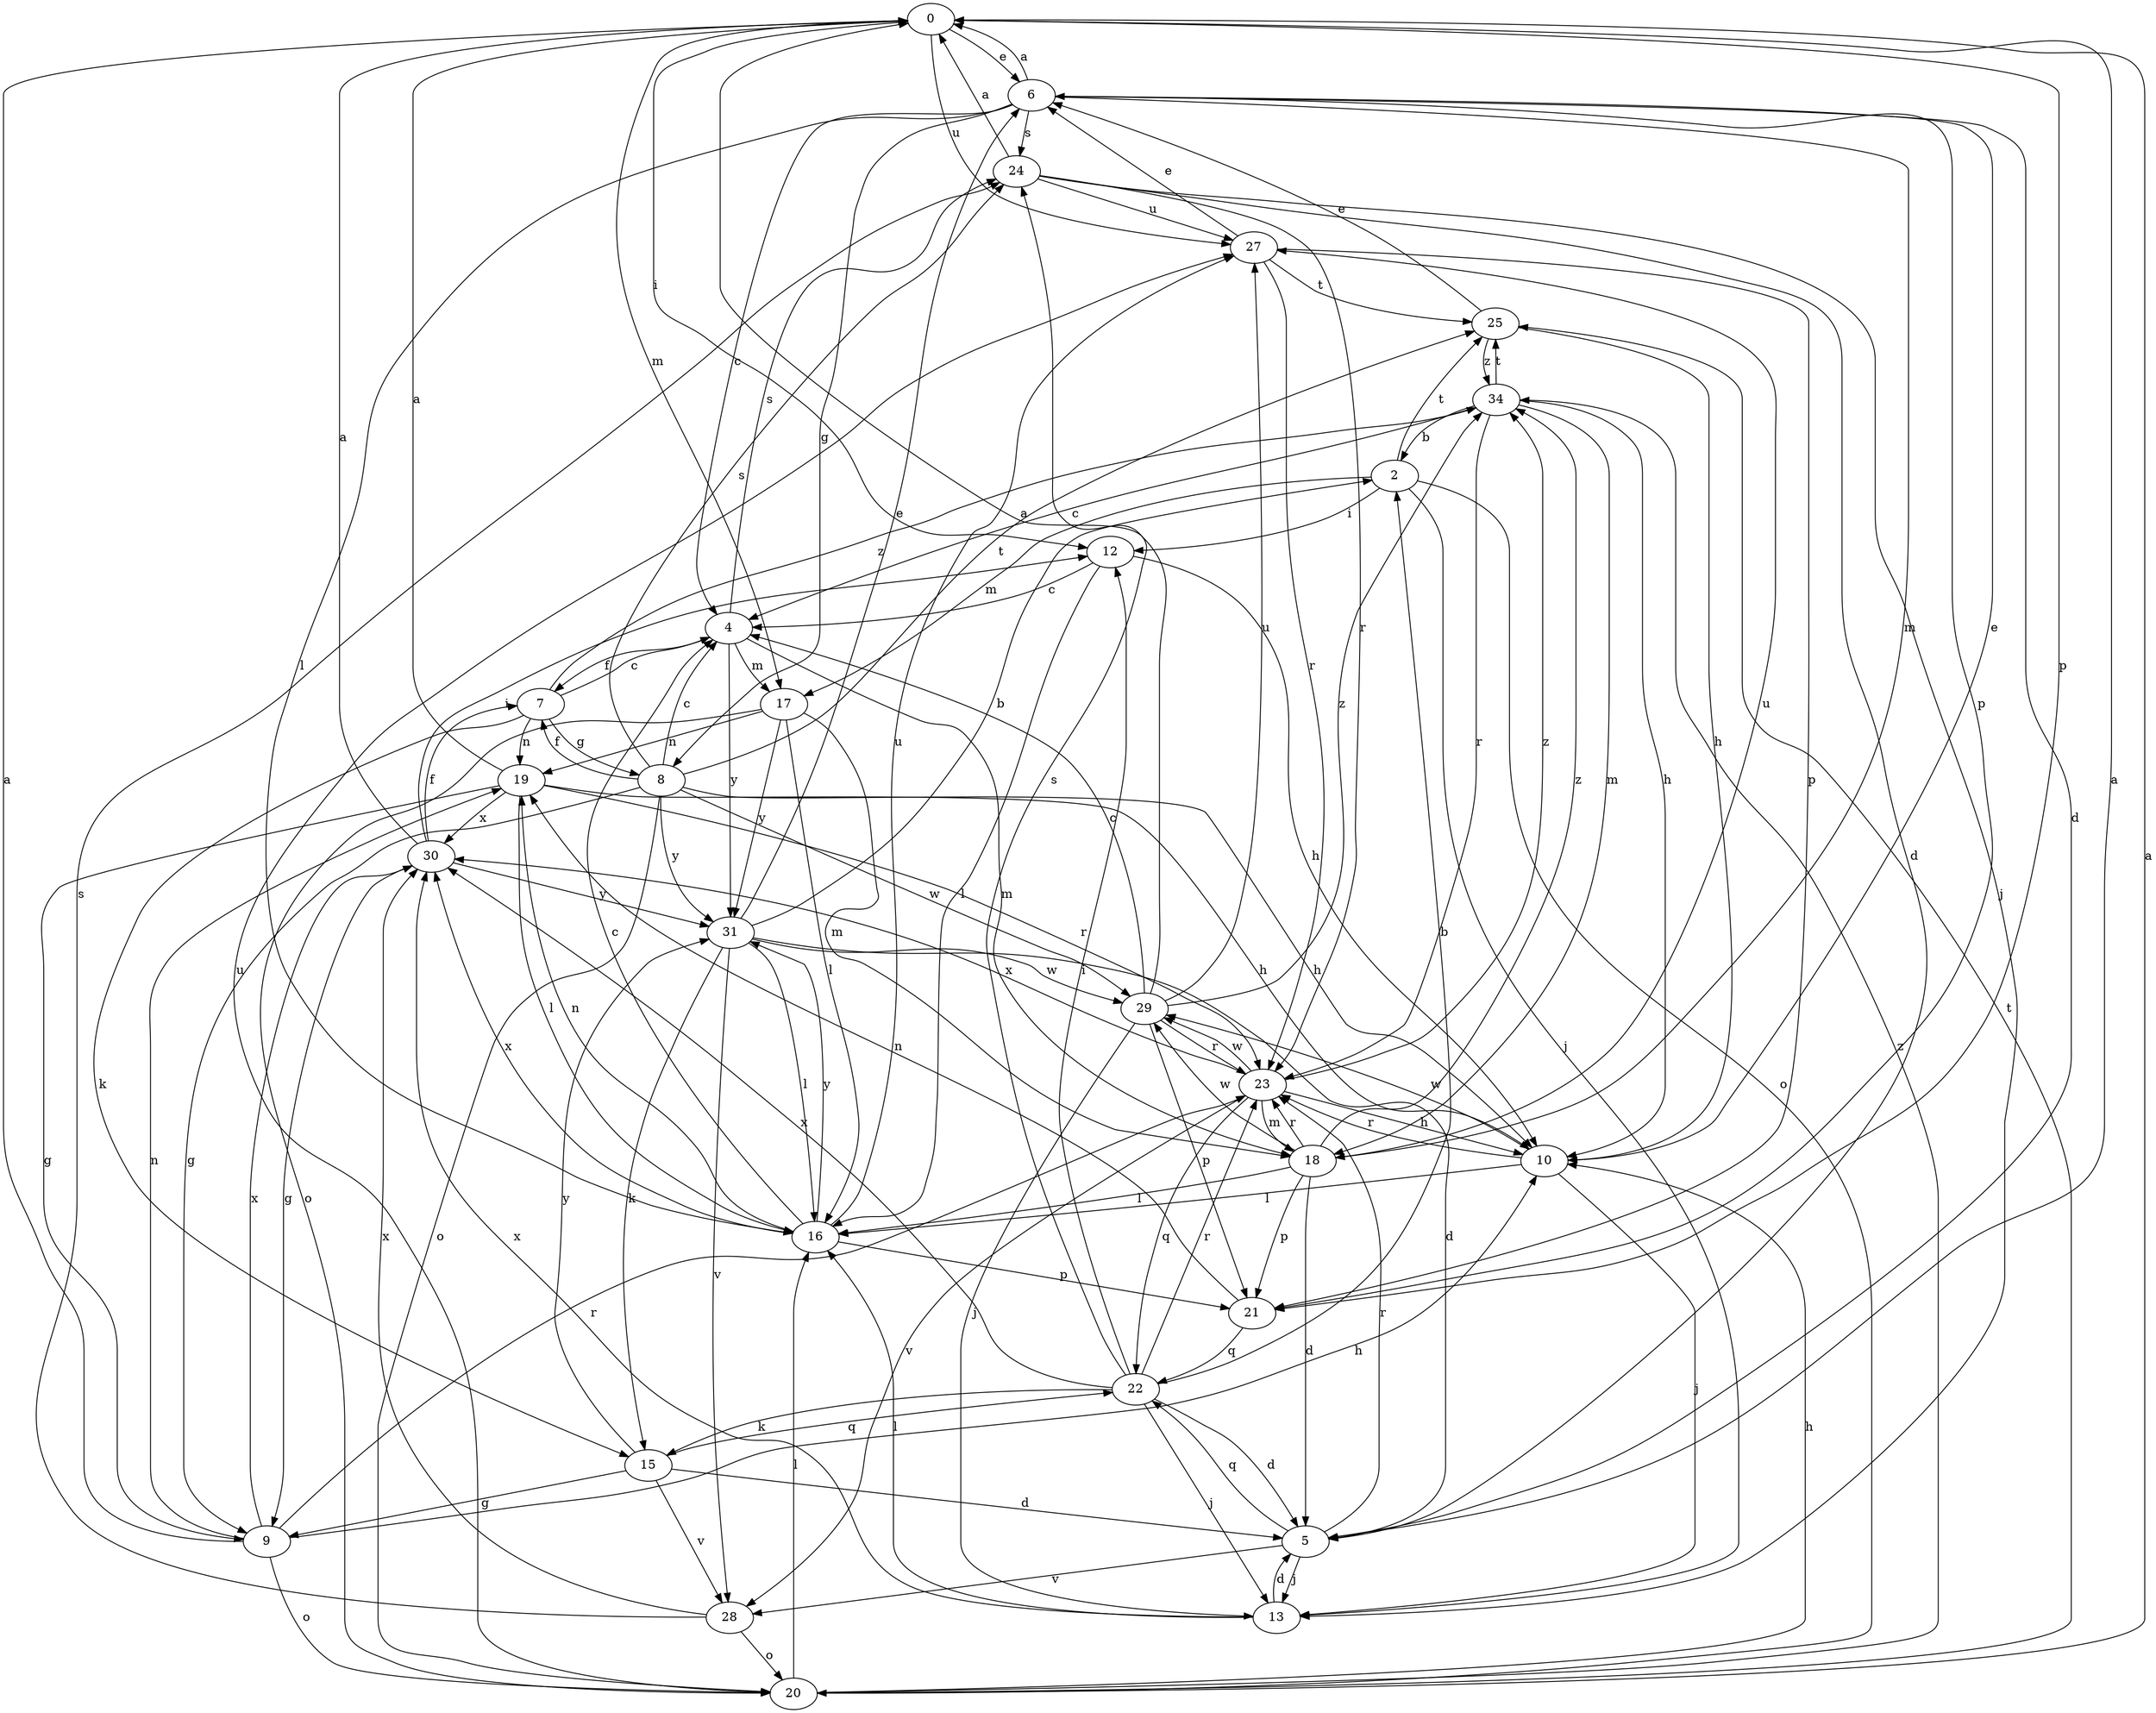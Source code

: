strict digraph  {
0;
2;
4;
5;
6;
7;
8;
9;
10;
12;
13;
15;
16;
17;
18;
19;
20;
21;
22;
23;
24;
25;
27;
28;
29;
30;
31;
34;
0 -> 6  [label=e];
0 -> 12  [label=i];
0 -> 17  [label=m];
0 -> 21  [label=p];
0 -> 27  [label=u];
2 -> 12  [label=i];
2 -> 13  [label=j];
2 -> 17  [label=m];
2 -> 20  [label=o];
2 -> 25  [label=t];
4 -> 7  [label=f];
4 -> 17  [label=m];
4 -> 18  [label=m];
4 -> 24  [label=s];
4 -> 31  [label=y];
5 -> 0  [label=a];
5 -> 13  [label=j];
5 -> 22  [label=q];
5 -> 23  [label=r];
5 -> 28  [label=v];
6 -> 0  [label=a];
6 -> 4  [label=c];
6 -> 5  [label=d];
6 -> 8  [label=g];
6 -> 16  [label=l];
6 -> 18  [label=m];
6 -> 21  [label=p];
6 -> 24  [label=s];
7 -> 4  [label=c];
7 -> 8  [label=g];
7 -> 15  [label=k];
7 -> 19  [label=n];
7 -> 34  [label=z];
8 -> 4  [label=c];
8 -> 7  [label=f];
8 -> 9  [label=g];
8 -> 10  [label=h];
8 -> 20  [label=o];
8 -> 24  [label=s];
8 -> 25  [label=t];
8 -> 29  [label=w];
8 -> 31  [label=y];
9 -> 0  [label=a];
9 -> 10  [label=h];
9 -> 19  [label=n];
9 -> 20  [label=o];
9 -> 23  [label=r];
9 -> 30  [label=x];
10 -> 6  [label=e];
10 -> 13  [label=j];
10 -> 16  [label=l];
10 -> 23  [label=r];
10 -> 29  [label=w];
12 -> 4  [label=c];
12 -> 10  [label=h];
12 -> 16  [label=l];
13 -> 5  [label=d];
13 -> 16  [label=l];
13 -> 30  [label=x];
15 -> 5  [label=d];
15 -> 9  [label=g];
15 -> 22  [label=q];
15 -> 28  [label=v];
15 -> 31  [label=y];
16 -> 4  [label=c];
16 -> 19  [label=n];
16 -> 21  [label=p];
16 -> 27  [label=u];
16 -> 30  [label=x];
16 -> 31  [label=y];
17 -> 16  [label=l];
17 -> 18  [label=m];
17 -> 19  [label=n];
17 -> 20  [label=o];
17 -> 31  [label=y];
18 -> 5  [label=d];
18 -> 16  [label=l];
18 -> 21  [label=p];
18 -> 23  [label=r];
18 -> 27  [label=u];
18 -> 29  [label=w];
18 -> 34  [label=z];
19 -> 0  [label=a];
19 -> 9  [label=g];
19 -> 10  [label=h];
19 -> 16  [label=l];
19 -> 23  [label=r];
19 -> 30  [label=x];
20 -> 0  [label=a];
20 -> 10  [label=h];
20 -> 16  [label=l];
20 -> 25  [label=t];
20 -> 27  [label=u];
20 -> 34  [label=z];
21 -> 19  [label=n];
21 -> 22  [label=q];
22 -> 2  [label=b];
22 -> 5  [label=d];
22 -> 12  [label=i];
22 -> 13  [label=j];
22 -> 15  [label=k];
22 -> 23  [label=r];
22 -> 24  [label=s];
22 -> 30  [label=x];
23 -> 10  [label=h];
23 -> 18  [label=m];
23 -> 22  [label=q];
23 -> 28  [label=v];
23 -> 29  [label=w];
23 -> 30  [label=x];
23 -> 34  [label=z];
24 -> 0  [label=a];
24 -> 5  [label=d];
24 -> 13  [label=j];
24 -> 23  [label=r];
24 -> 27  [label=u];
25 -> 6  [label=e];
25 -> 10  [label=h];
25 -> 34  [label=z];
27 -> 6  [label=e];
27 -> 21  [label=p];
27 -> 23  [label=r];
27 -> 25  [label=t];
28 -> 20  [label=o];
28 -> 24  [label=s];
28 -> 30  [label=x];
29 -> 0  [label=a];
29 -> 4  [label=c];
29 -> 13  [label=j];
29 -> 21  [label=p];
29 -> 23  [label=r];
29 -> 27  [label=u];
29 -> 34  [label=z];
30 -> 0  [label=a];
30 -> 7  [label=f];
30 -> 9  [label=g];
30 -> 12  [label=i];
30 -> 31  [label=y];
31 -> 2  [label=b];
31 -> 5  [label=d];
31 -> 6  [label=e];
31 -> 15  [label=k];
31 -> 16  [label=l];
31 -> 28  [label=v];
31 -> 29  [label=w];
34 -> 2  [label=b];
34 -> 4  [label=c];
34 -> 10  [label=h];
34 -> 18  [label=m];
34 -> 23  [label=r];
34 -> 25  [label=t];
}
